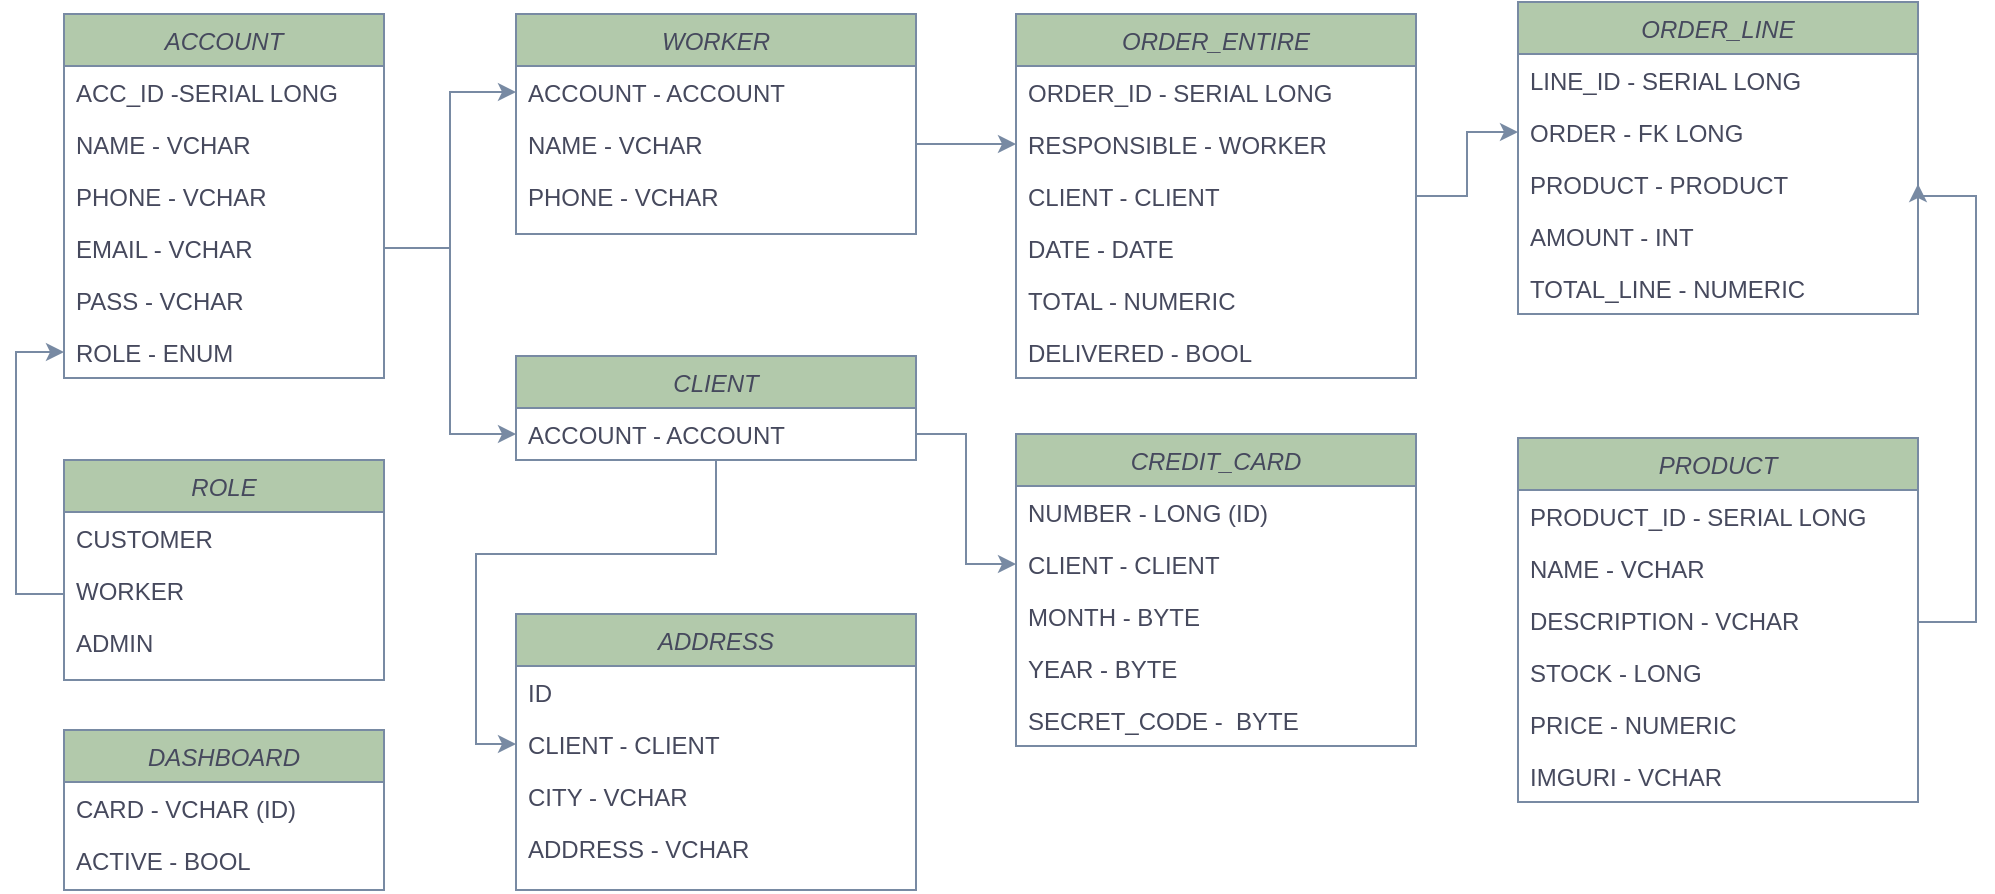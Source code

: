 <mxfile version="20.2.3" type="device"><diagram id="C5RBs43oDa-KdzZeNtuy" name="Page-1"><mxGraphModel dx="1422" dy="836" grid="1" gridSize="10" guides="1" tooltips="1" connect="1" arrows="1" fold="1" page="1" pageScale="1" pageWidth="827" pageHeight="1169" math="0" shadow="0"><root><mxCell id="WIyWlLk6GJQsqaUBKTNV-0"/><mxCell id="WIyWlLk6GJQsqaUBKTNV-1" parent="WIyWlLk6GJQsqaUBKTNV-0"/><mxCell id="zkfFHV4jXpPFQw0GAbJ--0" value="ACCOUNT" style="swimlane;fontStyle=2;align=center;verticalAlign=top;childLayout=stackLayout;horizontal=1;startSize=26;horizontalStack=0;resizeParent=1;resizeLast=0;collapsible=1;marginBottom=0;rounded=0;shadow=0;strokeWidth=1;fillColor=#B2C9AB;strokeColor=#788AA3;fontColor=#46495D;" parent="WIyWlLk6GJQsqaUBKTNV-1" vertex="1"><mxGeometry x="414" y="160" width="160" height="182" as="geometry"><mxRectangle x="230" y="140" width="160" height="26" as="alternateBounds"/></mxGeometry></mxCell><mxCell id="zkfFHV4jXpPFQw0GAbJ--1" value="ACC_ID -SERIAL LONG" style="text;align=left;verticalAlign=top;spacingLeft=4;spacingRight=4;overflow=hidden;rotatable=0;points=[[0,0.5],[1,0.5]];portConstraint=eastwest;fontColor=#46495D;" parent="zkfFHV4jXpPFQw0GAbJ--0" vertex="1"><mxGeometry y="26" width="160" height="26" as="geometry"/></mxCell><mxCell id="PEm2jOTJYIHfiVmWYaG3-15" value="NAME - VCHAR" style="text;align=left;verticalAlign=top;spacingLeft=4;spacingRight=4;overflow=hidden;rotatable=0;points=[[0,0.5],[1,0.5]];portConstraint=eastwest;fontColor=#46495D;" parent="zkfFHV4jXpPFQw0GAbJ--0" vertex="1"><mxGeometry y="52" width="160" height="26" as="geometry"/></mxCell><mxCell id="PEm2jOTJYIHfiVmWYaG3-22" value="PHONE - VCHAR" style="text;align=left;verticalAlign=top;spacingLeft=4;spacingRight=4;overflow=hidden;rotatable=0;points=[[0,0.5],[1,0.5]];portConstraint=eastwest;fontColor=#46495D;" parent="zkfFHV4jXpPFQw0GAbJ--0" vertex="1"><mxGeometry y="78" width="160" height="26" as="geometry"/></mxCell><mxCell id="zkfFHV4jXpPFQw0GAbJ--2" value="EMAIL - VCHAR" style="text;align=left;verticalAlign=top;spacingLeft=4;spacingRight=4;overflow=hidden;rotatable=0;points=[[0,0.5],[1,0.5]];portConstraint=eastwest;rounded=0;shadow=0;html=0;fontColor=#46495D;" parent="zkfFHV4jXpPFQw0GAbJ--0" vertex="1"><mxGeometry y="104" width="160" height="26" as="geometry"/></mxCell><mxCell id="zkfFHV4jXpPFQw0GAbJ--3" value="PASS - VCHAR" style="text;align=left;verticalAlign=top;spacingLeft=4;spacingRight=4;overflow=hidden;rotatable=0;points=[[0,0.5],[1,0.5]];portConstraint=eastwest;rounded=0;shadow=0;html=0;fontColor=#46495D;" parent="zkfFHV4jXpPFQw0GAbJ--0" vertex="1"><mxGeometry y="130" width="160" height="26" as="geometry"/></mxCell><mxCell id="PEm2jOTJYIHfiVmWYaG3-0" value="ROLE - ENUM" style="text;align=left;verticalAlign=top;spacingLeft=4;spacingRight=4;overflow=hidden;rotatable=0;points=[[0,0.5],[1,0.5]];portConstraint=eastwest;rounded=0;shadow=0;html=0;fontColor=#46495D;" parent="zkfFHV4jXpPFQw0GAbJ--0" vertex="1"><mxGeometry y="156" width="160" height="26" as="geometry"/></mxCell><mxCell id="gINhvmQnMOMyp53xsy0b-14" style="edgeStyle=orthogonalEdgeStyle;rounded=0;orthogonalLoop=1;jettySize=auto;html=1;entryX=0;entryY=0.5;entryDx=0;entryDy=0;strokeColor=#788AA3;fontColor=#46495D;" edge="1" parent="WIyWlLk6GJQsqaUBKTNV-1" source="PEm2jOTJYIHfiVmWYaG3-1" target="PEm2jOTJYIHfiVmWYaG3-0"><mxGeometry relative="1" as="geometry"><Array as="points"><mxPoint x="390" y="450"/><mxPoint x="390" y="329"/></Array></mxGeometry></mxCell><mxCell id="PEm2jOTJYIHfiVmWYaG3-1" value="ROLE" style="swimlane;fontStyle=2;align=center;verticalAlign=top;childLayout=stackLayout;horizontal=1;startSize=26;horizontalStack=0;resizeParent=1;resizeLast=0;collapsible=1;marginBottom=0;rounded=0;shadow=0;strokeWidth=1;fillColor=#B2C9AB;strokeColor=#788AA3;fontColor=#46495D;" parent="WIyWlLk6GJQsqaUBKTNV-1" vertex="1"><mxGeometry x="414" y="383" width="160" height="110" as="geometry"><mxRectangle x="230" y="140" width="160" height="26" as="alternateBounds"/></mxGeometry></mxCell><mxCell id="PEm2jOTJYIHfiVmWYaG3-2" value="CUSTOMER" style="text;align=left;verticalAlign=top;spacingLeft=4;spacingRight=4;overflow=hidden;rotatable=0;points=[[0,0.5],[1,0.5]];portConstraint=eastwest;fontColor=#46495D;" parent="PEm2jOTJYIHfiVmWYaG3-1" vertex="1"><mxGeometry y="26" width="160" height="26" as="geometry"/></mxCell><mxCell id="PEm2jOTJYIHfiVmWYaG3-3" value="WORKER" style="text;align=left;verticalAlign=top;spacingLeft=4;spacingRight=4;overflow=hidden;rotatable=0;points=[[0,0.5],[1,0.5]];portConstraint=eastwest;rounded=0;shadow=0;html=0;fontColor=#46495D;" parent="PEm2jOTJYIHfiVmWYaG3-1" vertex="1"><mxGeometry y="52" width="160" height="26" as="geometry"/></mxCell><mxCell id="PEm2jOTJYIHfiVmWYaG3-4" value="ADMIN" style="text;align=left;verticalAlign=top;spacingLeft=4;spacingRight=4;overflow=hidden;rotatable=0;points=[[0,0.5],[1,0.5]];portConstraint=eastwest;rounded=0;shadow=0;html=0;fontColor=#46495D;" parent="PEm2jOTJYIHfiVmWYaG3-1" vertex="1"><mxGeometry y="78" width="160" height="26" as="geometry"/></mxCell><mxCell id="gINhvmQnMOMyp53xsy0b-19" style="edgeStyle=orthogonalEdgeStyle;rounded=0;orthogonalLoop=1;jettySize=auto;html=1;entryX=0;entryY=0.5;entryDx=0;entryDy=0;strokeColor=#788AA3;fontColor=#46495D;" edge="1" parent="WIyWlLk6GJQsqaUBKTNV-1" source="PEm2jOTJYIHfiVmWYaG3-7" target="4WehnCwaWHxsS8PZsk10-5"><mxGeometry relative="1" as="geometry"><Array as="points"><mxPoint x="740" y="430"/><mxPoint x="620" y="430"/><mxPoint x="620" y="525"/></Array></mxGeometry></mxCell><mxCell id="PEm2jOTJYIHfiVmWYaG3-7" value="CLIENT" style="swimlane;fontStyle=2;align=center;verticalAlign=top;childLayout=stackLayout;horizontal=1;startSize=26;horizontalStack=0;resizeParent=1;resizeLast=0;collapsible=1;marginBottom=0;rounded=0;shadow=0;strokeWidth=1;fillColor=#B2C9AB;strokeColor=#788AA3;fontColor=#46495D;" parent="WIyWlLk6GJQsqaUBKTNV-1" vertex="1"><mxGeometry x="640" y="331" width="200" height="52" as="geometry"><mxRectangle x="230" y="140" width="160" height="26" as="alternateBounds"/></mxGeometry></mxCell><mxCell id="PEm2jOTJYIHfiVmWYaG3-8" value="ACCOUNT - ACCOUNT" style="text;align=left;verticalAlign=top;spacingLeft=4;spacingRight=4;overflow=hidden;rotatable=0;points=[[0,0.5],[1,0.5]];portConstraint=eastwest;fontColor=#46495D;" parent="PEm2jOTJYIHfiVmWYaG3-7" vertex="1"><mxGeometry y="26" width="200" height="26" as="geometry"/></mxCell><mxCell id="PEm2jOTJYIHfiVmWYaG3-24" value="WORKER" style="swimlane;fontStyle=2;align=center;verticalAlign=top;childLayout=stackLayout;horizontal=1;startSize=26;horizontalStack=0;resizeParent=1;resizeLast=0;collapsible=1;marginBottom=0;rounded=0;shadow=0;strokeWidth=1;fillColor=#B2C9AB;strokeColor=#788AA3;fontColor=#46495D;" parent="WIyWlLk6GJQsqaUBKTNV-1" vertex="1"><mxGeometry x="640" y="160" width="200" height="110" as="geometry"><mxRectangle x="230" y="140" width="160" height="26" as="alternateBounds"/></mxGeometry></mxCell><mxCell id="PEm2jOTJYIHfiVmWYaG3-26" value="ACCOUNT - ACCOUNT" style="text;align=left;verticalAlign=top;spacingLeft=4;spacingRight=4;overflow=hidden;rotatable=0;points=[[0,0.5],[1,0.5]];portConstraint=eastwest;fontColor=#46495D;" parent="PEm2jOTJYIHfiVmWYaG3-24" vertex="1"><mxGeometry y="26" width="200" height="26" as="geometry"/></mxCell><mxCell id="PEm2jOTJYIHfiVmWYaG3-27" value="NAME - VCHAR" style="text;align=left;verticalAlign=top;spacingLeft=4;spacingRight=4;overflow=hidden;rotatable=0;points=[[0,0.5],[1,0.5]];portConstraint=eastwest;fontColor=#46495D;" parent="PEm2jOTJYIHfiVmWYaG3-24" vertex="1"><mxGeometry y="52" width="200" height="26" as="geometry"/></mxCell><mxCell id="PEm2jOTJYIHfiVmWYaG3-28" value="PHONE - VCHAR" style="text;align=left;verticalAlign=top;spacingLeft=4;spacingRight=4;overflow=hidden;rotatable=0;points=[[0,0.5],[1,0.5]];portConstraint=eastwest;fontColor=#46495D;" parent="PEm2jOTJYIHfiVmWYaG3-24" vertex="1"><mxGeometry y="78" width="200" height="26" as="geometry"/></mxCell><mxCell id="PEm2jOTJYIHfiVmWYaG3-32" style="edgeStyle=orthogonalEdgeStyle;rounded=0;orthogonalLoop=1;jettySize=auto;html=1;strokeColor=#788AA3;fontColor=#46495D;" parent="WIyWlLk6GJQsqaUBKTNV-1" source="zkfFHV4jXpPFQw0GAbJ--2" target="PEm2jOTJYIHfiVmWYaG3-26" edge="1"><mxGeometry relative="1" as="geometry"/></mxCell><mxCell id="PEm2jOTJYIHfiVmWYaG3-33" value="ORDER_ENTIRE" style="swimlane;fontStyle=2;align=center;verticalAlign=top;childLayout=stackLayout;horizontal=1;startSize=26;horizontalStack=0;resizeParent=1;resizeLast=0;collapsible=1;marginBottom=0;rounded=0;shadow=0;strokeWidth=1;fillColor=#B2C9AB;strokeColor=#788AA3;fontColor=#46495D;" parent="WIyWlLk6GJQsqaUBKTNV-1" vertex="1"><mxGeometry x="890" y="160" width="200" height="182" as="geometry"><mxRectangle x="230" y="140" width="160" height="26" as="alternateBounds"/></mxGeometry></mxCell><mxCell id="PEm2jOTJYIHfiVmWYaG3-34" value="ORDER_ID - SERIAL LONG" style="text;align=left;verticalAlign=top;spacingLeft=4;spacingRight=4;overflow=hidden;rotatable=0;points=[[0,0.5],[1,0.5]];portConstraint=eastwest;fontColor=#46495D;" parent="PEm2jOTJYIHfiVmWYaG3-33" vertex="1"><mxGeometry y="26" width="200" height="26" as="geometry"/></mxCell><mxCell id="Z2auJWhndJMJ4IUcNUu9-1" value="RESPONSIBLE - WORKER" style="text;align=left;verticalAlign=top;spacingLeft=4;spacingRight=4;overflow=hidden;rotatable=0;points=[[0,0.5],[1,0.5]];portConstraint=eastwest;fontColor=#46495D;" parent="PEm2jOTJYIHfiVmWYaG3-33" vertex="1"><mxGeometry y="52" width="200" height="26" as="geometry"/></mxCell><mxCell id="PEm2jOTJYIHfiVmWYaG3-35" value="CLIENT - CLIENT" style="text;align=left;verticalAlign=top;spacingLeft=4;spacingRight=4;overflow=hidden;rotatable=0;points=[[0,0.5],[1,0.5]];portConstraint=eastwest;fontColor=#46495D;" parent="PEm2jOTJYIHfiVmWYaG3-33" vertex="1"><mxGeometry y="78" width="200" height="26" as="geometry"/></mxCell><mxCell id="PEm2jOTJYIHfiVmWYaG3-43" value="DATE - DATE" style="text;align=left;verticalAlign=top;spacingLeft=4;spacingRight=4;overflow=hidden;rotatable=0;points=[[0,0.5],[1,0.5]];portConstraint=eastwest;fontColor=#46495D;" parent="PEm2jOTJYIHfiVmWYaG3-33" vertex="1"><mxGeometry y="104" width="200" height="26" as="geometry"/></mxCell><mxCell id="PEm2jOTJYIHfiVmWYaG3-45" value="TOTAL - NUMERIC" style="text;align=left;verticalAlign=top;spacingLeft=4;spacingRight=4;overflow=hidden;rotatable=0;points=[[0,0.5],[1,0.5]];portConstraint=eastwest;fontColor=#46495D;" parent="PEm2jOTJYIHfiVmWYaG3-33" vertex="1"><mxGeometry y="130" width="200" height="26" as="geometry"/></mxCell><mxCell id="PEm2jOTJYIHfiVmWYaG3-44" value="DELIVERED - BOOL" style="text;align=left;verticalAlign=top;spacingLeft=4;spacingRight=4;overflow=hidden;rotatable=0;points=[[0,0.5],[1,0.5]];portConstraint=eastwest;fontColor=#46495D;" parent="PEm2jOTJYIHfiVmWYaG3-33" vertex="1"><mxGeometry y="156" width="200" height="26" as="geometry"/></mxCell><mxCell id="PEm2jOTJYIHfiVmWYaG3-47" value="ORDER_LINE" style="swimlane;fontStyle=2;align=center;verticalAlign=top;childLayout=stackLayout;horizontal=1;startSize=26;horizontalStack=0;resizeParent=1;resizeLast=0;collapsible=1;marginBottom=0;rounded=0;shadow=0;strokeWidth=1;fillColor=#B2C9AB;strokeColor=#788AA3;fontColor=#46495D;" parent="WIyWlLk6GJQsqaUBKTNV-1" vertex="1"><mxGeometry x="1141" y="154" width="200" height="156" as="geometry"><mxRectangle x="230" y="140" width="160" height="26" as="alternateBounds"/></mxGeometry></mxCell><mxCell id="PEm2jOTJYIHfiVmWYaG3-48" value="LINE_ID - SERIAL LONG" style="text;align=left;verticalAlign=top;spacingLeft=4;spacingRight=4;overflow=hidden;rotatable=0;points=[[0,0.5],[1,0.5]];portConstraint=eastwest;fontColor=#46495D;" parent="PEm2jOTJYIHfiVmWYaG3-47" vertex="1"><mxGeometry y="26" width="200" height="26" as="geometry"/></mxCell><mxCell id="PEm2jOTJYIHfiVmWYaG3-49" value="ORDER - FK LONG" style="text;align=left;verticalAlign=top;spacingLeft=4;spacingRight=4;overflow=hidden;rotatable=0;points=[[0,0.5],[1,0.5]];portConstraint=eastwest;fontColor=#46495D;" parent="PEm2jOTJYIHfiVmWYaG3-47" vertex="1"><mxGeometry y="52" width="200" height="26" as="geometry"/></mxCell><mxCell id="PEm2jOTJYIHfiVmWYaG3-59" value="PRODUCT - PRODUCT" style="text;align=left;verticalAlign=top;spacingLeft=4;spacingRight=4;overflow=hidden;rotatable=0;points=[[0,0.5],[1,0.5]];portConstraint=eastwest;fontColor=#46495D;" parent="PEm2jOTJYIHfiVmWYaG3-47" vertex="1"><mxGeometry y="78" width="200" height="26" as="geometry"/></mxCell><mxCell id="PEm2jOTJYIHfiVmWYaG3-50" value="AMOUNT - INT" style="text;align=left;verticalAlign=top;spacingLeft=4;spacingRight=4;overflow=hidden;rotatable=0;points=[[0,0.5],[1,0.5]];portConstraint=eastwest;fontColor=#46495D;" parent="PEm2jOTJYIHfiVmWYaG3-47" vertex="1"><mxGeometry y="104" width="200" height="26" as="geometry"/></mxCell><mxCell id="PEm2jOTJYIHfiVmWYaG3-51" value="TOTAL_LINE - NUMERIC" style="text;align=left;verticalAlign=top;spacingLeft=4;spacingRight=4;overflow=hidden;rotatable=0;points=[[0,0.5],[1,0.5]];portConstraint=eastwest;fontColor=#46495D;" parent="PEm2jOTJYIHfiVmWYaG3-47" vertex="1"><mxGeometry y="130" width="200" height="26" as="geometry"/></mxCell><mxCell id="gINhvmQnMOMyp53xsy0b-7" style="edgeStyle=orthogonalEdgeStyle;rounded=0;orthogonalLoop=1;jettySize=auto;html=1;entryX=1;entryY=0.5;entryDx=0;entryDy=0;strokeColor=#788AA3;fontColor=#46495D;" edge="1" parent="WIyWlLk6GJQsqaUBKTNV-1" source="PEm2jOTJYIHfiVmWYaG3-53" target="PEm2jOTJYIHfiVmWYaG3-59"><mxGeometry relative="1" as="geometry"><Array as="points"><mxPoint x="1370" y="464"/><mxPoint x="1370" y="251"/><mxPoint x="1341" y="251"/></Array></mxGeometry></mxCell><mxCell id="PEm2jOTJYIHfiVmWYaG3-53" value="PRODUCT" style="swimlane;fontStyle=2;align=center;verticalAlign=top;childLayout=stackLayout;horizontal=1;startSize=26;horizontalStack=0;resizeParent=1;resizeLast=0;collapsible=1;marginBottom=0;rounded=0;shadow=0;strokeWidth=1;fillColor=#B2C9AB;strokeColor=#788AA3;fontColor=#46495D;" parent="WIyWlLk6GJQsqaUBKTNV-1" vertex="1"><mxGeometry x="1141" y="372" width="200" height="182" as="geometry"><mxRectangle x="230" y="140" width="160" height="26" as="alternateBounds"/></mxGeometry></mxCell><mxCell id="PEm2jOTJYIHfiVmWYaG3-54" value="PRODUCT_ID - SERIAL LONG" style="text;align=left;verticalAlign=top;spacingLeft=4;spacingRight=4;overflow=hidden;rotatable=0;points=[[0,0.5],[1,0.5]];portConstraint=eastwest;fontColor=#46495D;" parent="PEm2jOTJYIHfiVmWYaG3-53" vertex="1"><mxGeometry y="26" width="200" height="26" as="geometry"/></mxCell><mxCell id="PEm2jOTJYIHfiVmWYaG3-55" value="NAME - VCHAR" style="text;align=left;verticalAlign=top;spacingLeft=4;spacingRight=4;overflow=hidden;rotatable=0;points=[[0,0.5],[1,0.5]];portConstraint=eastwest;fontColor=#46495D;" parent="PEm2jOTJYIHfiVmWYaG3-53" vertex="1"><mxGeometry y="52" width="200" height="26" as="geometry"/></mxCell><mxCell id="PEm2jOTJYIHfiVmWYaG3-56" value="DESCRIPTION - VCHAR" style="text;align=left;verticalAlign=top;spacingLeft=4;spacingRight=4;overflow=hidden;rotatable=0;points=[[0,0.5],[1,0.5]];portConstraint=eastwest;fontColor=#46495D;" parent="PEm2jOTJYIHfiVmWYaG3-53" vertex="1"><mxGeometry y="78" width="200" height="26" as="geometry"/></mxCell><mxCell id="gINhvmQnMOMyp53xsy0b-0" value="STOCK - LONG" style="text;align=left;verticalAlign=top;spacingLeft=4;spacingRight=4;overflow=hidden;rotatable=0;points=[[0,0.5],[1,0.5]];portConstraint=eastwest;fontColor=#46495D;" vertex="1" parent="PEm2jOTJYIHfiVmWYaG3-53"><mxGeometry y="104" width="200" height="26" as="geometry"/></mxCell><mxCell id="PEm2jOTJYIHfiVmWYaG3-57" value="PRICE - NUMERIC" style="text;align=left;verticalAlign=top;spacingLeft=4;spacingRight=4;overflow=hidden;rotatable=0;points=[[0,0.5],[1,0.5]];portConstraint=eastwest;fontColor=#46495D;" parent="PEm2jOTJYIHfiVmWYaG3-53" vertex="1"><mxGeometry y="130" width="200" height="26" as="geometry"/></mxCell><mxCell id="gINhvmQnMOMyp53xsy0b-20" value="IMGURI - VCHAR" style="text;align=left;verticalAlign=top;spacingLeft=4;spacingRight=4;overflow=hidden;rotatable=0;points=[[0,0.5],[1,0.5]];portConstraint=eastwest;fontColor=#46495D;" vertex="1" parent="PEm2jOTJYIHfiVmWYaG3-53"><mxGeometry y="156" width="200" height="26" as="geometry"/></mxCell><mxCell id="4WehnCwaWHxsS8PZsk10-3" value="ADDRESS" style="swimlane;fontStyle=2;align=center;verticalAlign=top;childLayout=stackLayout;horizontal=1;startSize=26;horizontalStack=0;resizeParent=1;resizeLast=0;collapsible=1;marginBottom=0;rounded=0;shadow=0;strokeWidth=1;fillColor=#B2C9AB;strokeColor=#788AA3;fontColor=#46495D;" parent="WIyWlLk6GJQsqaUBKTNV-1" vertex="1"><mxGeometry x="640" y="460" width="200" height="138" as="geometry"><mxRectangle x="230" y="140" width="160" height="26" as="alternateBounds"/></mxGeometry></mxCell><mxCell id="4WehnCwaWHxsS8PZsk10-4" value="ID" style="text;align=left;verticalAlign=top;spacingLeft=4;spacingRight=4;overflow=hidden;rotatable=0;points=[[0,0.5],[1,0.5]];portConstraint=eastwest;fontColor=#46495D;" parent="4WehnCwaWHxsS8PZsk10-3" vertex="1"><mxGeometry y="26" width="200" height="26" as="geometry"/></mxCell><mxCell id="4WehnCwaWHxsS8PZsk10-5" value="CLIENT - CLIENT" style="text;align=left;verticalAlign=top;spacingLeft=4;spacingRight=4;overflow=hidden;rotatable=0;points=[[0,0.5],[1,0.5]];portConstraint=eastwest;fontColor=#46495D;" parent="4WehnCwaWHxsS8PZsk10-3" vertex="1"><mxGeometry y="52" width="200" height="26" as="geometry"/></mxCell><mxCell id="4WehnCwaWHxsS8PZsk10-6" value="CITY - VCHAR" style="text;align=left;verticalAlign=top;spacingLeft=4;spacingRight=4;overflow=hidden;rotatable=0;points=[[0,0.5],[1,0.5]];portConstraint=eastwest;fontColor=#46495D;" parent="4WehnCwaWHxsS8PZsk10-3" vertex="1"><mxGeometry y="78" width="200" height="26" as="geometry"/></mxCell><mxCell id="4WehnCwaWHxsS8PZsk10-7" value="ADDRESS - VCHAR" style="text;align=left;verticalAlign=top;spacingLeft=4;spacingRight=4;overflow=hidden;rotatable=0;points=[[0,0.5],[1,0.5]];portConstraint=eastwest;fontColor=#46495D;" parent="4WehnCwaWHxsS8PZsk10-3" vertex="1"><mxGeometry y="104" width="200" height="26" as="geometry"/></mxCell><mxCell id="Z2auJWhndJMJ4IUcNUu9-5" style="edgeStyle=orthogonalEdgeStyle;rounded=0;orthogonalLoop=1;jettySize=auto;html=1;exitX=1;exitY=0.5;exitDx=0;exitDy=0;entryX=0;entryY=0.5;entryDx=0;entryDy=0;strokeColor=#788AA3;fontColor=#46495D;" parent="WIyWlLk6GJQsqaUBKTNV-1" source="PEm2jOTJYIHfiVmWYaG3-27" target="Z2auJWhndJMJ4IUcNUu9-1" edge="1"><mxGeometry relative="1" as="geometry"/></mxCell><mxCell id="gINhvmQnMOMyp53xsy0b-1" value="DASHBOARD" style="swimlane;fontStyle=2;align=center;verticalAlign=top;childLayout=stackLayout;horizontal=1;startSize=26;horizontalStack=0;resizeParent=1;resizeLast=0;collapsible=1;marginBottom=0;rounded=0;shadow=0;strokeWidth=1;fillColor=#B2C9AB;strokeColor=#788AA3;fontColor=#46495D;" vertex="1" parent="WIyWlLk6GJQsqaUBKTNV-1"><mxGeometry x="414" y="518" width="160" height="80" as="geometry"><mxRectangle x="230" y="140" width="160" height="26" as="alternateBounds"/></mxGeometry></mxCell><mxCell id="gINhvmQnMOMyp53xsy0b-2" value="CARD - VCHAR (ID)" style="text;align=left;verticalAlign=top;spacingLeft=4;spacingRight=4;overflow=hidden;rotatable=0;points=[[0,0.5],[1,0.5]];portConstraint=eastwest;fontColor=#46495D;" vertex="1" parent="gINhvmQnMOMyp53xsy0b-1"><mxGeometry y="26" width="160" height="26" as="geometry"/></mxCell><mxCell id="gINhvmQnMOMyp53xsy0b-3" value="ACTIVE - BOOL" style="text;align=left;verticalAlign=top;spacingLeft=4;spacingRight=4;overflow=hidden;rotatable=0;points=[[0,0.5],[1,0.5]];portConstraint=eastwest;rounded=0;shadow=0;html=0;fontColor=#46495D;" vertex="1" parent="gINhvmQnMOMyp53xsy0b-1"><mxGeometry y="52" width="160" height="26" as="geometry"/></mxCell><mxCell id="gINhvmQnMOMyp53xsy0b-8" style="edgeStyle=orthogonalEdgeStyle;rounded=0;orthogonalLoop=1;jettySize=auto;html=1;exitX=1;exitY=0.5;exitDx=0;exitDy=0;entryX=0;entryY=0.5;entryDx=0;entryDy=0;strokeColor=#788AA3;fontColor=#46495D;" edge="1" parent="WIyWlLk6GJQsqaUBKTNV-1" source="PEm2jOTJYIHfiVmWYaG3-35" target="PEm2jOTJYIHfiVmWYaG3-49"><mxGeometry relative="1" as="geometry"/></mxCell><mxCell id="gINhvmQnMOMyp53xsy0b-9" value="CREDIT_CARD" style="swimlane;fontStyle=2;align=center;verticalAlign=top;childLayout=stackLayout;horizontal=1;startSize=26;horizontalStack=0;resizeParent=1;resizeLast=0;collapsible=1;marginBottom=0;rounded=0;shadow=0;strokeWidth=1;fillColor=#B2C9AB;strokeColor=#788AA3;fontColor=#46495D;" vertex="1" parent="WIyWlLk6GJQsqaUBKTNV-1"><mxGeometry x="890" y="370" width="200" height="156" as="geometry"><mxRectangle x="230" y="140" width="160" height="26" as="alternateBounds"/></mxGeometry></mxCell><mxCell id="gINhvmQnMOMyp53xsy0b-10" value="NUMBER - LONG (ID)" style="text;align=left;verticalAlign=top;spacingLeft=4;spacingRight=4;overflow=hidden;rotatable=0;points=[[0,0.5],[1,0.5]];portConstraint=eastwest;fontColor=#46495D;" vertex="1" parent="gINhvmQnMOMyp53xsy0b-9"><mxGeometry y="26" width="200" height="26" as="geometry"/></mxCell><mxCell id="gINhvmQnMOMyp53xsy0b-16" value="CLIENT - CLIENT" style="text;align=left;verticalAlign=top;spacingLeft=4;spacingRight=4;overflow=hidden;rotatable=0;points=[[0,0.5],[1,0.5]];portConstraint=eastwest;fontColor=#46495D;" vertex="1" parent="gINhvmQnMOMyp53xsy0b-9"><mxGeometry y="52" width="200" height="26" as="geometry"/></mxCell><mxCell id="gINhvmQnMOMyp53xsy0b-12" value="MONTH - BYTE" style="text;align=left;verticalAlign=top;spacingLeft=4;spacingRight=4;overflow=hidden;rotatable=0;points=[[0,0.5],[1,0.5]];portConstraint=eastwest;fontColor=#46495D;" vertex="1" parent="gINhvmQnMOMyp53xsy0b-9"><mxGeometry y="78" width="200" height="26" as="geometry"/></mxCell><mxCell id="gINhvmQnMOMyp53xsy0b-13" value="YEAR - BYTE" style="text;align=left;verticalAlign=top;spacingLeft=4;spacingRight=4;overflow=hidden;rotatable=0;points=[[0,0.5],[1,0.5]];portConstraint=eastwest;fontColor=#46495D;" vertex="1" parent="gINhvmQnMOMyp53xsy0b-9"><mxGeometry y="104" width="200" height="26" as="geometry"/></mxCell><mxCell id="gINhvmQnMOMyp53xsy0b-11" value="SECRET_CODE -  BYTE" style="text;align=left;verticalAlign=top;spacingLeft=4;spacingRight=4;overflow=hidden;rotatable=0;points=[[0,0.5],[1,0.5]];portConstraint=eastwest;fontColor=#46495D;" vertex="1" parent="gINhvmQnMOMyp53xsy0b-9"><mxGeometry y="130" width="200" height="26" as="geometry"/></mxCell><mxCell id="gINhvmQnMOMyp53xsy0b-15" style="edgeStyle=orthogonalEdgeStyle;rounded=0;orthogonalLoop=1;jettySize=auto;html=1;exitX=1;exitY=0.5;exitDx=0;exitDy=0;entryX=0;entryY=0.75;entryDx=0;entryDy=0;strokeColor=#788AA3;fontColor=#46495D;" edge="1" parent="WIyWlLk6GJQsqaUBKTNV-1" source="zkfFHV4jXpPFQw0GAbJ--2" target="PEm2jOTJYIHfiVmWYaG3-7"><mxGeometry relative="1" as="geometry"/></mxCell><mxCell id="gINhvmQnMOMyp53xsy0b-17" style="edgeStyle=orthogonalEdgeStyle;rounded=0;orthogonalLoop=1;jettySize=auto;html=1;exitX=1;exitY=0.5;exitDx=0;exitDy=0;entryX=0;entryY=0.5;entryDx=0;entryDy=0;strokeColor=#788AA3;fontColor=#46495D;" edge="1" parent="WIyWlLk6GJQsqaUBKTNV-1" source="PEm2jOTJYIHfiVmWYaG3-8" target="gINhvmQnMOMyp53xsy0b-16"><mxGeometry relative="1" as="geometry"/></mxCell></root></mxGraphModel></diagram></mxfile>